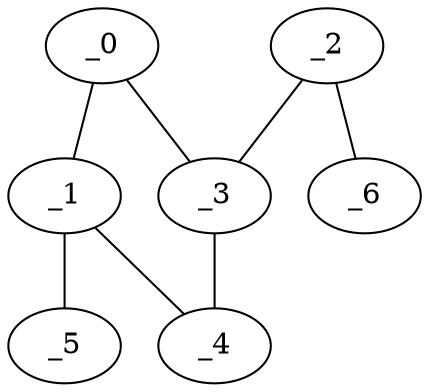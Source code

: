 graph WP1_0037 {
	_0	 [x="0.527446",
		y="2.92792"];
	_1	 [x=1,
		y="0.48"];
	_0 -- _1;
	_3	 [x="2.06558",
		y="0.65867"];
	_0 -- _3;
	_4	 [x="1.35425",
		y="1.83607"];
	_1 -- _4;
	_5	 [x="1.94619",
		y="0.924523"];
	_1 -- _5;
	_2	 [x="2.5",
		y=3];
	_2 -- _3;
	_6	 [x="0.70626",
		y="1.7048"];
	_2 -- _6;
	_3 -- _4;
}

